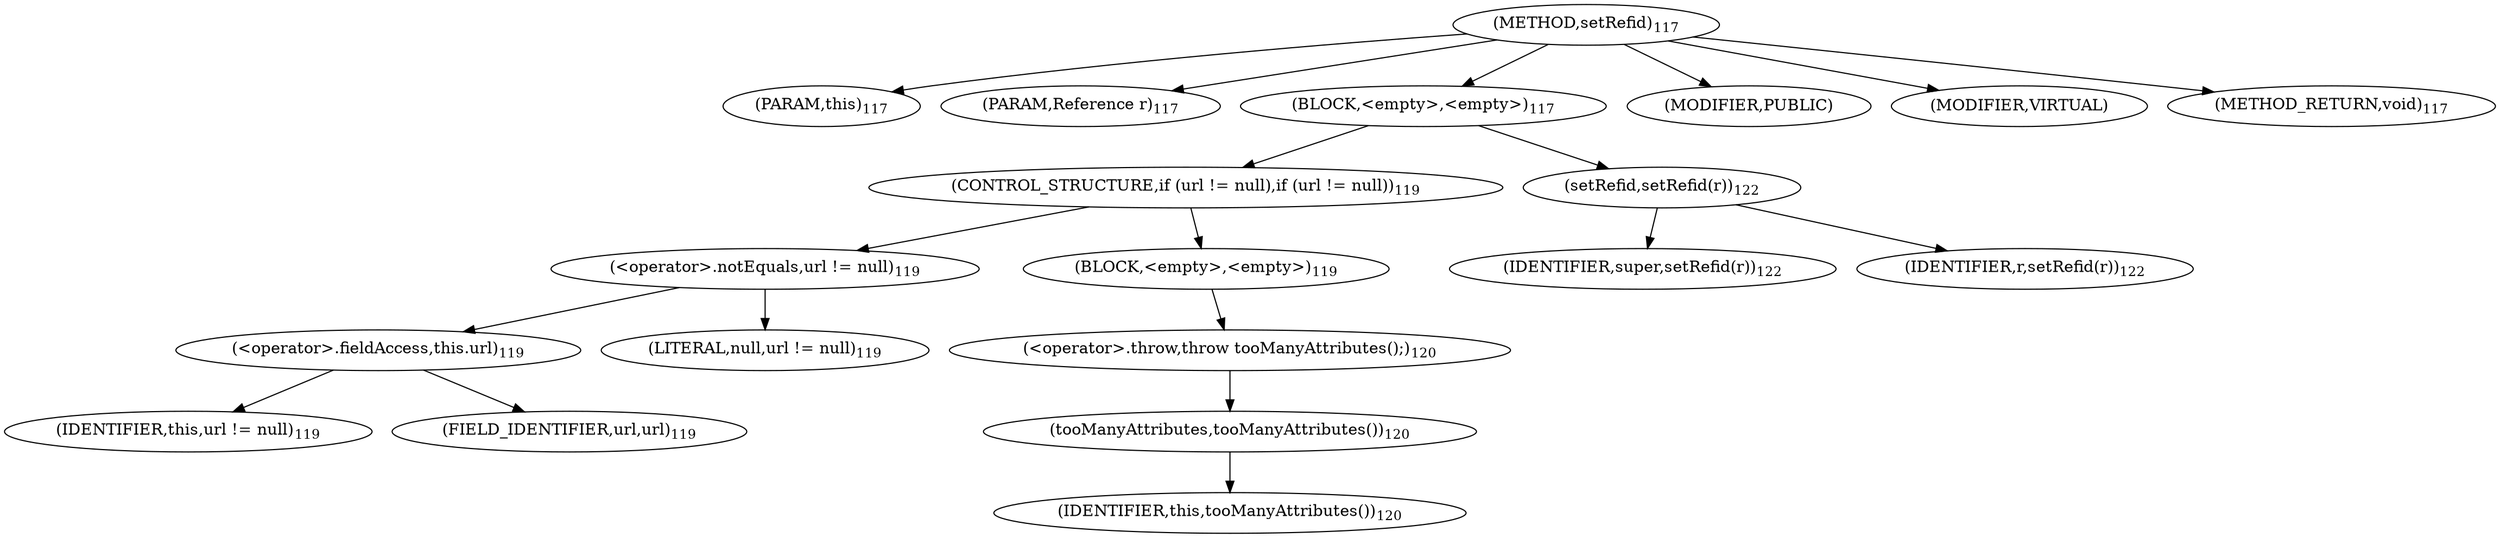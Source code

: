 digraph "setRefid" {  
"185" [label = <(METHOD,setRefid)<SUB>117</SUB>> ]
"17" [label = <(PARAM,this)<SUB>117</SUB>> ]
"186" [label = <(PARAM,Reference r)<SUB>117</SUB>> ]
"187" [label = <(BLOCK,&lt;empty&gt;,&lt;empty&gt;)<SUB>117</SUB>> ]
"188" [label = <(CONTROL_STRUCTURE,if (url != null),if (url != null))<SUB>119</SUB>> ]
"189" [label = <(&lt;operator&gt;.notEquals,url != null)<SUB>119</SUB>> ]
"190" [label = <(&lt;operator&gt;.fieldAccess,this.url)<SUB>119</SUB>> ]
"191" [label = <(IDENTIFIER,this,url != null)<SUB>119</SUB>> ]
"192" [label = <(FIELD_IDENTIFIER,url,url)<SUB>119</SUB>> ]
"193" [label = <(LITERAL,null,url != null)<SUB>119</SUB>> ]
"194" [label = <(BLOCK,&lt;empty&gt;,&lt;empty&gt;)<SUB>119</SUB>> ]
"195" [label = <(&lt;operator&gt;.throw,throw tooManyAttributes();)<SUB>120</SUB>> ]
"196" [label = <(tooManyAttributes,tooManyAttributes())<SUB>120</SUB>> ]
"16" [label = <(IDENTIFIER,this,tooManyAttributes())<SUB>120</SUB>> ]
"197" [label = <(setRefid,setRefid(r))<SUB>122</SUB>> ]
"198" [label = <(IDENTIFIER,super,setRefid(r))<SUB>122</SUB>> ]
"199" [label = <(IDENTIFIER,r,setRefid(r))<SUB>122</SUB>> ]
"200" [label = <(MODIFIER,PUBLIC)> ]
"201" [label = <(MODIFIER,VIRTUAL)> ]
"202" [label = <(METHOD_RETURN,void)<SUB>117</SUB>> ]
  "185" -> "17" 
  "185" -> "186" 
  "185" -> "187" 
  "185" -> "200" 
  "185" -> "201" 
  "185" -> "202" 
  "187" -> "188" 
  "187" -> "197" 
  "188" -> "189" 
  "188" -> "194" 
  "189" -> "190" 
  "189" -> "193" 
  "190" -> "191" 
  "190" -> "192" 
  "194" -> "195" 
  "195" -> "196" 
  "196" -> "16" 
  "197" -> "198" 
  "197" -> "199" 
}
